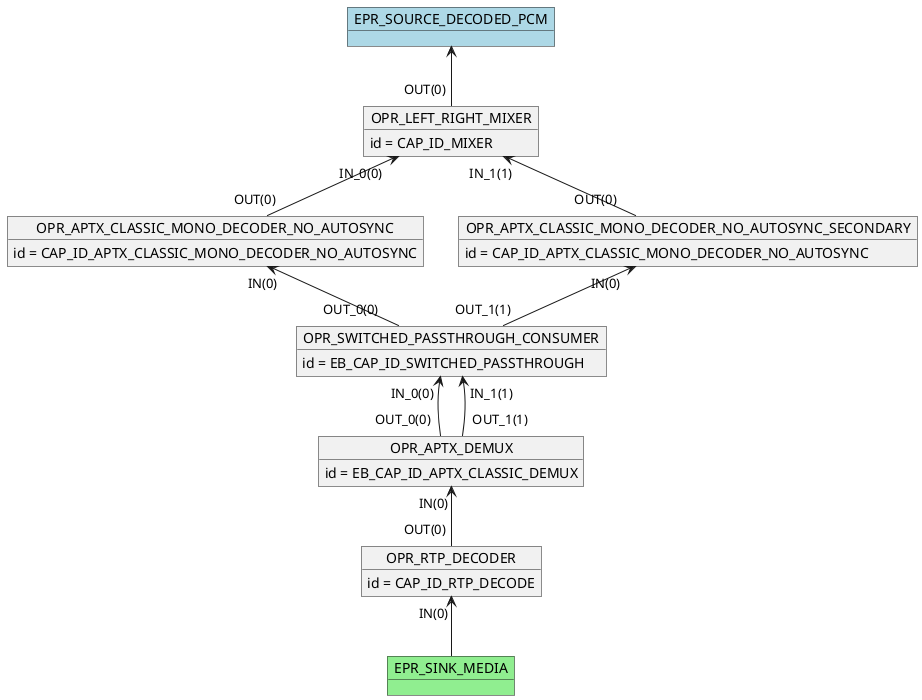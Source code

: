@startuml

        object OPR_RTP_DECODER
        OPR_RTP_DECODER : id = CAP_ID_RTP_DECODE
        object OPR_APTX_DEMUX
        OPR_APTX_DEMUX : id = EB_CAP_ID_APTX_CLASSIC_DEMUX
        object OPR_SWITCHED_PASSTHROUGH_CONSUMER
        OPR_SWITCHED_PASSTHROUGH_CONSUMER : id = EB_CAP_ID_SWITCHED_PASSTHROUGH
        object OPR_APTX_CLASSIC_MONO_DECODER_NO_AUTOSYNC
        OPR_APTX_CLASSIC_MONO_DECODER_NO_AUTOSYNC : id = CAP_ID_APTX_CLASSIC_MONO_DECODER_NO_AUTOSYNC
        object OPR_APTX_CLASSIC_MONO_DECODER_NO_AUTOSYNC_SECONDARY
        OPR_APTX_CLASSIC_MONO_DECODER_NO_AUTOSYNC_SECONDARY : id = CAP_ID_APTX_CLASSIC_MONO_DECODER_NO_AUTOSYNC
        object OPR_LEFT_RIGHT_MIXER
        OPR_LEFT_RIGHT_MIXER : id = CAP_ID_MIXER
        OPR_APTX_DEMUX "IN(0)"<-- "OUT(0)" OPR_RTP_DECODER
        OPR_SWITCHED_PASSTHROUGH_CONSUMER "IN_0(0)"<-- "OUT_0(0)" OPR_APTX_DEMUX
        OPR_SWITCHED_PASSTHROUGH_CONSUMER "IN_1(1)"<-- "OUT_1(1)" OPR_APTX_DEMUX
        OPR_APTX_CLASSIC_MONO_DECODER_NO_AUTOSYNC "IN(0)"<-- "OUT_0(0)" OPR_SWITCHED_PASSTHROUGH_CONSUMER
        OPR_APTX_CLASSIC_MONO_DECODER_NO_AUTOSYNC_SECONDARY "IN(0)"<-- "OUT_1(1)" OPR_SWITCHED_PASSTHROUGH_CONSUMER
        OPR_LEFT_RIGHT_MIXER "IN_0(0)"<-- "OUT(0)" OPR_APTX_CLASSIC_MONO_DECODER_NO_AUTOSYNC
        OPR_LEFT_RIGHT_MIXER "IN_1(1)"<-- "OUT(0)" OPR_APTX_CLASSIC_MONO_DECODER_NO_AUTOSYNC_SECONDARY
        object EPR_SINK_MEDIA #lightgreen
        OPR_RTP_DECODER "IN(0)" <-- EPR_SINK_MEDIA
        object EPR_SOURCE_DECODED_PCM #lightblue
        EPR_SOURCE_DECODED_PCM <-- "OUT(0)" OPR_LEFT_RIGHT_MIXER
    @enduml
